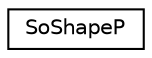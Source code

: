 digraph "Graphical Class Hierarchy"
{
 // LATEX_PDF_SIZE
  edge [fontname="Helvetica",fontsize="10",labelfontname="Helvetica",labelfontsize="10"];
  node [fontname="Helvetica",fontsize="10",shape=record];
  rankdir="LR";
  Node0 [label="SoShapeP",height=0.2,width=0.4,color="black", fillcolor="white", style="filled",URL="$classSoShapeP.html",tooltip=" "];
}
